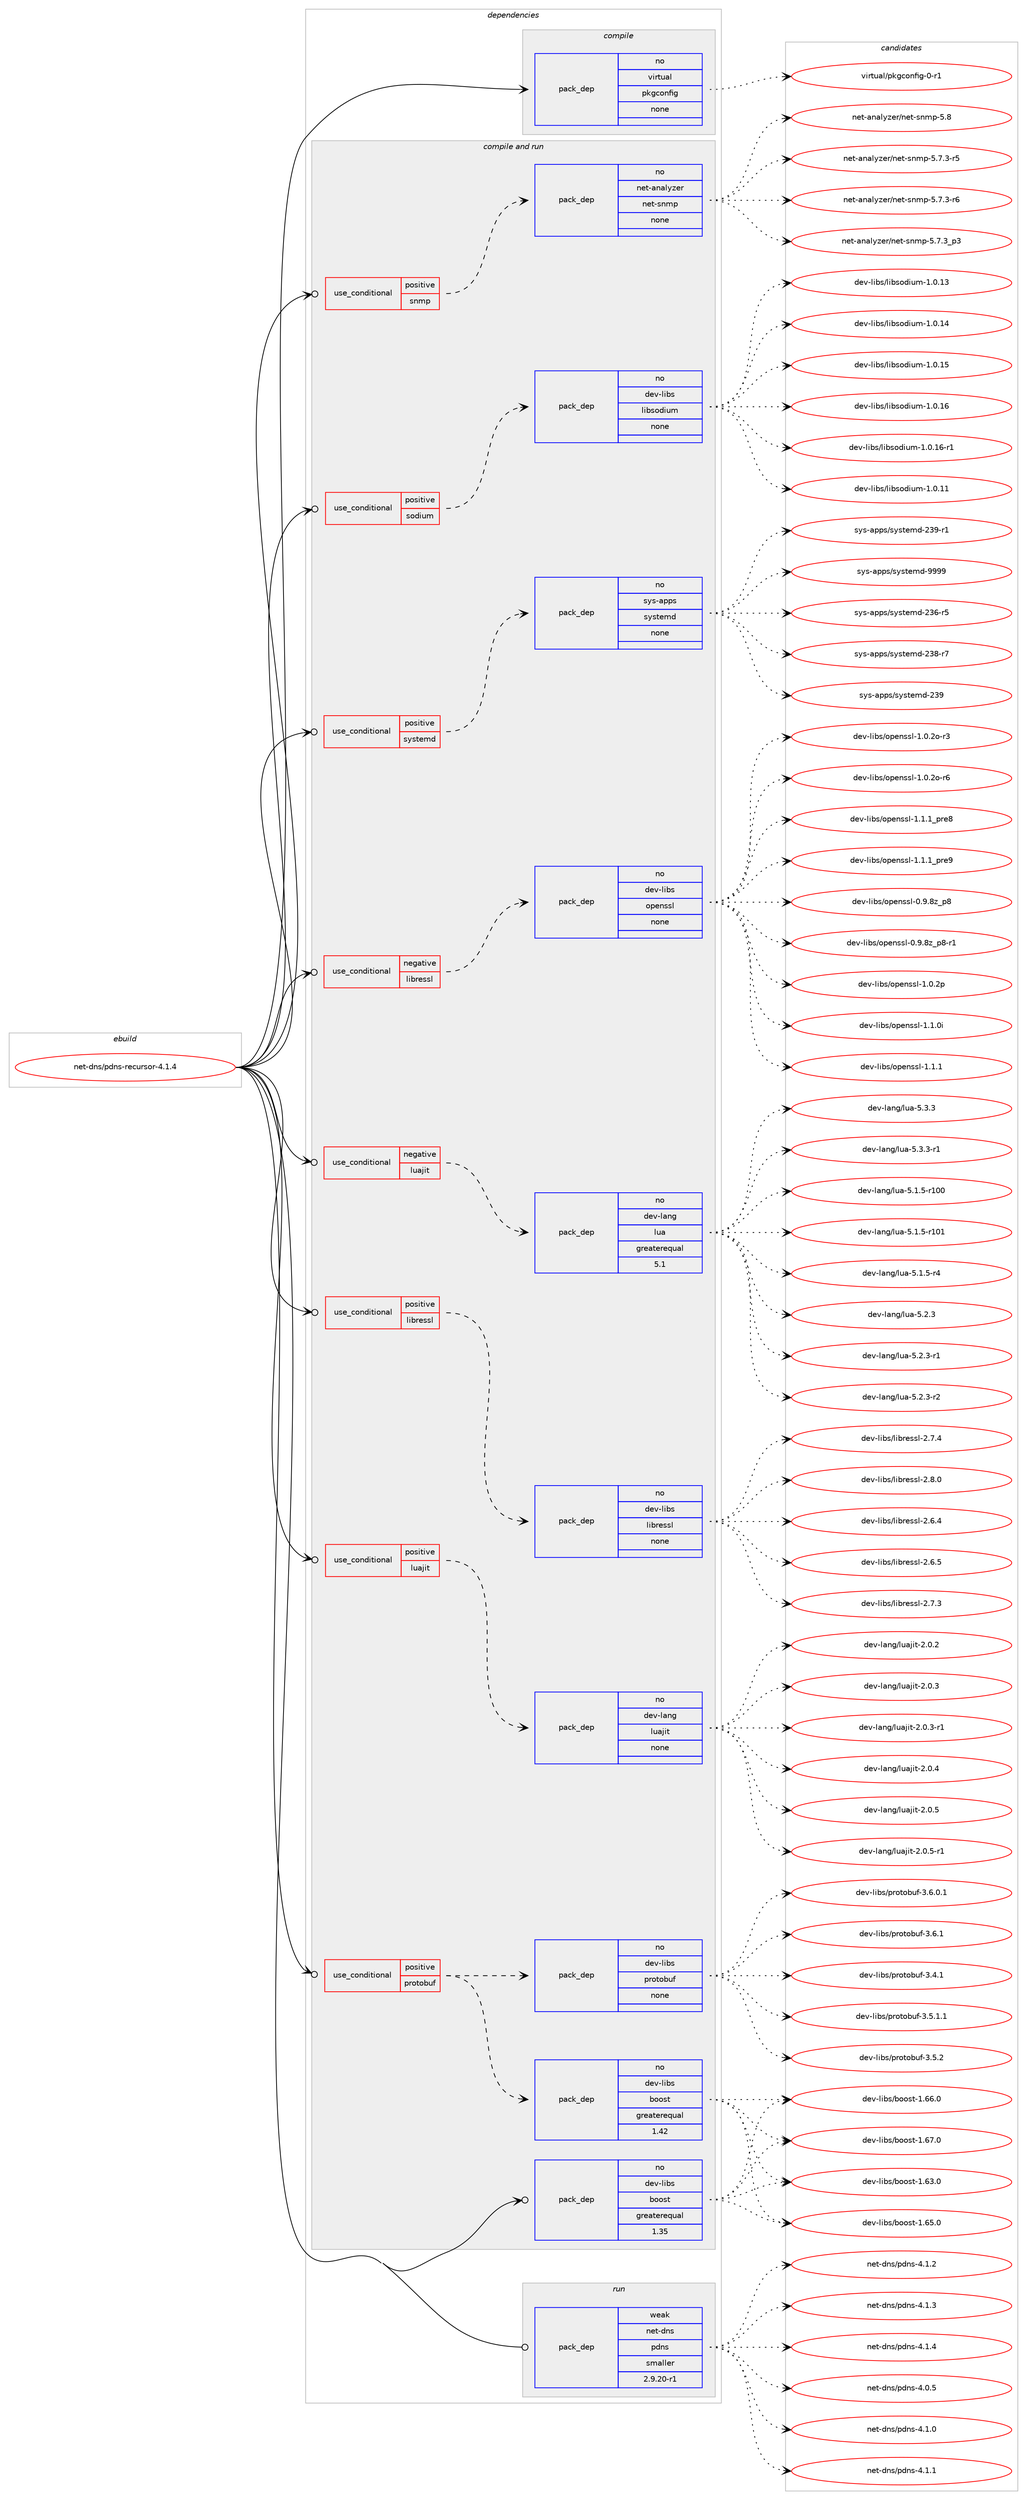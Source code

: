 digraph prolog {

# *************
# Graph options
# *************

newrank=true;
concentrate=true;
compound=true;
graph [rankdir=LR,fontname=Helvetica,fontsize=10,ranksep=1.5];#, ranksep=2.5, nodesep=0.2];
edge  [arrowhead=vee];
node  [fontname=Helvetica,fontsize=10];

# **********
# The ebuild
# **********

subgraph cluster_leftcol {
color=gray;
rank=same;
label=<<i>ebuild</i>>;
id [label="net-dns/pdns-recursor-4.1.4", color=red, width=4, href="../net-dns/pdns-recursor-4.1.4.svg"];
}

# ****************
# The dependencies
# ****************

subgraph cluster_midcol {
color=gray;
label=<<i>dependencies</i>>;
subgraph cluster_compile {
fillcolor="#eeeeee";
style=filled;
label=<<i>compile</i>>;
subgraph pack8739 {
dependency12923 [label=<<TABLE BORDER="0" CELLBORDER="1" CELLSPACING="0" CELLPADDING="4" WIDTH="220"><TR><TD ROWSPAN="6" CELLPADDING="30">pack_dep</TD></TR><TR><TD WIDTH="110">no</TD></TR><TR><TD>virtual</TD></TR><TR><TD>pkgconfig</TD></TR><TR><TD>none</TD></TR><TR><TD></TD></TR></TABLE>>, shape=none, color=blue];
}
id:e -> dependency12923:w [weight=20,style="solid",arrowhead="vee"];
}
subgraph cluster_compileandrun {
fillcolor="#eeeeee";
style=filled;
label=<<i>compile and run</i>>;
subgraph cond3970 {
dependency12924 [label=<<TABLE BORDER="0" CELLBORDER="1" CELLSPACING="0" CELLPADDING="4"><TR><TD ROWSPAN="3" CELLPADDING="10">use_conditional</TD></TR><TR><TD>negative</TD></TR><TR><TD>libressl</TD></TR></TABLE>>, shape=none, color=red];
subgraph pack8740 {
dependency12925 [label=<<TABLE BORDER="0" CELLBORDER="1" CELLSPACING="0" CELLPADDING="4" WIDTH="220"><TR><TD ROWSPAN="6" CELLPADDING="30">pack_dep</TD></TR><TR><TD WIDTH="110">no</TD></TR><TR><TD>dev-libs</TD></TR><TR><TD>openssl</TD></TR><TR><TD>none</TD></TR><TR><TD></TD></TR></TABLE>>, shape=none, color=blue];
}
dependency12924:e -> dependency12925:w [weight=20,style="dashed",arrowhead="vee"];
}
id:e -> dependency12924:w [weight=20,style="solid",arrowhead="odotvee"];
subgraph cond3971 {
dependency12926 [label=<<TABLE BORDER="0" CELLBORDER="1" CELLSPACING="0" CELLPADDING="4"><TR><TD ROWSPAN="3" CELLPADDING="10">use_conditional</TD></TR><TR><TD>negative</TD></TR><TR><TD>luajit</TD></TR></TABLE>>, shape=none, color=red];
subgraph pack8741 {
dependency12927 [label=<<TABLE BORDER="0" CELLBORDER="1" CELLSPACING="0" CELLPADDING="4" WIDTH="220"><TR><TD ROWSPAN="6" CELLPADDING="30">pack_dep</TD></TR><TR><TD WIDTH="110">no</TD></TR><TR><TD>dev-lang</TD></TR><TR><TD>lua</TD></TR><TR><TD>greaterequal</TD></TR><TR><TD>5.1</TD></TR></TABLE>>, shape=none, color=blue];
}
dependency12926:e -> dependency12927:w [weight=20,style="dashed",arrowhead="vee"];
}
id:e -> dependency12926:w [weight=20,style="solid",arrowhead="odotvee"];
subgraph cond3972 {
dependency12928 [label=<<TABLE BORDER="0" CELLBORDER="1" CELLSPACING="0" CELLPADDING="4"><TR><TD ROWSPAN="3" CELLPADDING="10">use_conditional</TD></TR><TR><TD>positive</TD></TR><TR><TD>libressl</TD></TR></TABLE>>, shape=none, color=red];
subgraph pack8742 {
dependency12929 [label=<<TABLE BORDER="0" CELLBORDER="1" CELLSPACING="0" CELLPADDING="4" WIDTH="220"><TR><TD ROWSPAN="6" CELLPADDING="30">pack_dep</TD></TR><TR><TD WIDTH="110">no</TD></TR><TR><TD>dev-libs</TD></TR><TR><TD>libressl</TD></TR><TR><TD>none</TD></TR><TR><TD></TD></TR></TABLE>>, shape=none, color=blue];
}
dependency12928:e -> dependency12929:w [weight=20,style="dashed",arrowhead="vee"];
}
id:e -> dependency12928:w [weight=20,style="solid",arrowhead="odotvee"];
subgraph cond3973 {
dependency12930 [label=<<TABLE BORDER="0" CELLBORDER="1" CELLSPACING="0" CELLPADDING="4"><TR><TD ROWSPAN="3" CELLPADDING="10">use_conditional</TD></TR><TR><TD>positive</TD></TR><TR><TD>luajit</TD></TR></TABLE>>, shape=none, color=red];
subgraph pack8743 {
dependency12931 [label=<<TABLE BORDER="0" CELLBORDER="1" CELLSPACING="0" CELLPADDING="4" WIDTH="220"><TR><TD ROWSPAN="6" CELLPADDING="30">pack_dep</TD></TR><TR><TD WIDTH="110">no</TD></TR><TR><TD>dev-lang</TD></TR><TR><TD>luajit</TD></TR><TR><TD>none</TD></TR><TR><TD></TD></TR></TABLE>>, shape=none, color=blue];
}
dependency12930:e -> dependency12931:w [weight=20,style="dashed",arrowhead="vee"];
}
id:e -> dependency12930:w [weight=20,style="solid",arrowhead="odotvee"];
subgraph cond3974 {
dependency12932 [label=<<TABLE BORDER="0" CELLBORDER="1" CELLSPACING="0" CELLPADDING="4"><TR><TD ROWSPAN="3" CELLPADDING="10">use_conditional</TD></TR><TR><TD>positive</TD></TR><TR><TD>protobuf</TD></TR></TABLE>>, shape=none, color=red];
subgraph pack8744 {
dependency12933 [label=<<TABLE BORDER="0" CELLBORDER="1" CELLSPACING="0" CELLPADDING="4" WIDTH="220"><TR><TD ROWSPAN="6" CELLPADDING="30">pack_dep</TD></TR><TR><TD WIDTH="110">no</TD></TR><TR><TD>dev-libs</TD></TR><TR><TD>protobuf</TD></TR><TR><TD>none</TD></TR><TR><TD></TD></TR></TABLE>>, shape=none, color=blue];
}
dependency12932:e -> dependency12933:w [weight=20,style="dashed",arrowhead="vee"];
subgraph pack8745 {
dependency12934 [label=<<TABLE BORDER="0" CELLBORDER="1" CELLSPACING="0" CELLPADDING="4" WIDTH="220"><TR><TD ROWSPAN="6" CELLPADDING="30">pack_dep</TD></TR><TR><TD WIDTH="110">no</TD></TR><TR><TD>dev-libs</TD></TR><TR><TD>boost</TD></TR><TR><TD>greaterequal</TD></TR><TR><TD>1.42</TD></TR></TABLE>>, shape=none, color=blue];
}
dependency12932:e -> dependency12934:w [weight=20,style="dashed",arrowhead="vee"];
}
id:e -> dependency12932:w [weight=20,style="solid",arrowhead="odotvee"];
subgraph cond3975 {
dependency12935 [label=<<TABLE BORDER="0" CELLBORDER="1" CELLSPACING="0" CELLPADDING="4"><TR><TD ROWSPAN="3" CELLPADDING="10">use_conditional</TD></TR><TR><TD>positive</TD></TR><TR><TD>snmp</TD></TR></TABLE>>, shape=none, color=red];
subgraph pack8746 {
dependency12936 [label=<<TABLE BORDER="0" CELLBORDER="1" CELLSPACING="0" CELLPADDING="4" WIDTH="220"><TR><TD ROWSPAN="6" CELLPADDING="30">pack_dep</TD></TR><TR><TD WIDTH="110">no</TD></TR><TR><TD>net-analyzer</TD></TR><TR><TD>net-snmp</TD></TR><TR><TD>none</TD></TR><TR><TD></TD></TR></TABLE>>, shape=none, color=blue];
}
dependency12935:e -> dependency12936:w [weight=20,style="dashed",arrowhead="vee"];
}
id:e -> dependency12935:w [weight=20,style="solid",arrowhead="odotvee"];
subgraph cond3976 {
dependency12937 [label=<<TABLE BORDER="0" CELLBORDER="1" CELLSPACING="0" CELLPADDING="4"><TR><TD ROWSPAN="3" CELLPADDING="10">use_conditional</TD></TR><TR><TD>positive</TD></TR><TR><TD>sodium</TD></TR></TABLE>>, shape=none, color=red];
subgraph pack8747 {
dependency12938 [label=<<TABLE BORDER="0" CELLBORDER="1" CELLSPACING="0" CELLPADDING="4" WIDTH="220"><TR><TD ROWSPAN="6" CELLPADDING="30">pack_dep</TD></TR><TR><TD WIDTH="110">no</TD></TR><TR><TD>dev-libs</TD></TR><TR><TD>libsodium</TD></TR><TR><TD>none</TD></TR><TR><TD></TD></TR></TABLE>>, shape=none, color=blue];
}
dependency12937:e -> dependency12938:w [weight=20,style="dashed",arrowhead="vee"];
}
id:e -> dependency12937:w [weight=20,style="solid",arrowhead="odotvee"];
subgraph cond3977 {
dependency12939 [label=<<TABLE BORDER="0" CELLBORDER="1" CELLSPACING="0" CELLPADDING="4"><TR><TD ROWSPAN="3" CELLPADDING="10">use_conditional</TD></TR><TR><TD>positive</TD></TR><TR><TD>systemd</TD></TR></TABLE>>, shape=none, color=red];
subgraph pack8748 {
dependency12940 [label=<<TABLE BORDER="0" CELLBORDER="1" CELLSPACING="0" CELLPADDING="4" WIDTH="220"><TR><TD ROWSPAN="6" CELLPADDING="30">pack_dep</TD></TR><TR><TD WIDTH="110">no</TD></TR><TR><TD>sys-apps</TD></TR><TR><TD>systemd</TD></TR><TR><TD>none</TD></TR><TR><TD></TD></TR></TABLE>>, shape=none, color=blue];
}
dependency12939:e -> dependency12940:w [weight=20,style="dashed",arrowhead="vee"];
}
id:e -> dependency12939:w [weight=20,style="solid",arrowhead="odotvee"];
subgraph pack8749 {
dependency12941 [label=<<TABLE BORDER="0" CELLBORDER="1" CELLSPACING="0" CELLPADDING="4" WIDTH="220"><TR><TD ROWSPAN="6" CELLPADDING="30">pack_dep</TD></TR><TR><TD WIDTH="110">no</TD></TR><TR><TD>dev-libs</TD></TR><TR><TD>boost</TD></TR><TR><TD>greaterequal</TD></TR><TR><TD>1.35</TD></TR></TABLE>>, shape=none, color=blue];
}
id:e -> dependency12941:w [weight=20,style="solid",arrowhead="odotvee"];
}
subgraph cluster_run {
fillcolor="#eeeeee";
style=filled;
label=<<i>run</i>>;
subgraph pack8750 {
dependency12942 [label=<<TABLE BORDER="0" CELLBORDER="1" CELLSPACING="0" CELLPADDING="4" WIDTH="220"><TR><TD ROWSPAN="6" CELLPADDING="30">pack_dep</TD></TR><TR><TD WIDTH="110">weak</TD></TR><TR><TD>net-dns</TD></TR><TR><TD>pdns</TD></TR><TR><TD>smaller</TD></TR><TR><TD>2.9.20-r1</TD></TR></TABLE>>, shape=none, color=blue];
}
id:e -> dependency12942:w [weight=20,style="solid",arrowhead="odot"];
}
}

# **************
# The candidates
# **************

subgraph cluster_choices {
rank=same;
color=gray;
label=<<i>candidates</i>>;

subgraph choice8739 {
color=black;
nodesep=1;
choice11810511411611797108471121071039911111010210510345484511449 [label="virtual/pkgconfig-0-r1", color=red, width=4,href="../virtual/pkgconfig-0-r1.svg"];
dependency12923:e -> choice11810511411611797108471121071039911111010210510345484511449:w [style=dotted,weight="100"];
}
subgraph choice8740 {
color=black;
nodesep=1;
choice1001011184510810598115471111121011101151151084549464846501114511451 [label="dev-libs/openssl-1.0.2o-r3", color=red, width=4,href="../dev-libs/openssl-1.0.2o-r3.svg"];
choice1001011184510810598115471111121011101151151084549464846501114511454 [label="dev-libs/openssl-1.0.2o-r6", color=red, width=4,href="../dev-libs/openssl-1.0.2o-r6.svg"];
choice1001011184510810598115471111121011101151151084549464946499511211410156 [label="dev-libs/openssl-1.1.1_pre8", color=red, width=4,href="../dev-libs/openssl-1.1.1_pre8.svg"];
choice1001011184510810598115471111121011101151151084549464946499511211410157 [label="dev-libs/openssl-1.1.1_pre9", color=red, width=4,href="../dev-libs/openssl-1.1.1_pre9.svg"];
choice1001011184510810598115471111121011101151151084548465746561229511256 [label="dev-libs/openssl-0.9.8z_p8", color=red, width=4,href="../dev-libs/openssl-0.9.8z_p8.svg"];
choice10010111845108105981154711111210111011511510845484657465612295112564511449 [label="dev-libs/openssl-0.9.8z_p8-r1", color=red, width=4,href="../dev-libs/openssl-0.9.8z_p8-r1.svg"];
choice100101118451081059811547111112101110115115108454946484650112 [label="dev-libs/openssl-1.0.2p", color=red, width=4,href="../dev-libs/openssl-1.0.2p.svg"];
choice100101118451081059811547111112101110115115108454946494648105 [label="dev-libs/openssl-1.1.0i", color=red, width=4,href="../dev-libs/openssl-1.1.0i.svg"];
choice100101118451081059811547111112101110115115108454946494649 [label="dev-libs/openssl-1.1.1", color=red, width=4,href="../dev-libs/openssl-1.1.1.svg"];
dependency12925:e -> choice1001011184510810598115471111121011101151151084549464846501114511451:w [style=dotted,weight="100"];
dependency12925:e -> choice1001011184510810598115471111121011101151151084549464846501114511454:w [style=dotted,weight="100"];
dependency12925:e -> choice1001011184510810598115471111121011101151151084549464946499511211410156:w [style=dotted,weight="100"];
dependency12925:e -> choice1001011184510810598115471111121011101151151084549464946499511211410157:w [style=dotted,weight="100"];
dependency12925:e -> choice1001011184510810598115471111121011101151151084548465746561229511256:w [style=dotted,weight="100"];
dependency12925:e -> choice10010111845108105981154711111210111011511510845484657465612295112564511449:w [style=dotted,weight="100"];
dependency12925:e -> choice100101118451081059811547111112101110115115108454946484650112:w [style=dotted,weight="100"];
dependency12925:e -> choice100101118451081059811547111112101110115115108454946494648105:w [style=dotted,weight="100"];
dependency12925:e -> choice100101118451081059811547111112101110115115108454946494649:w [style=dotted,weight="100"];
}
subgraph choice8741 {
color=black;
nodesep=1;
choice1001011184510897110103471081179745534649465345114494848 [label="dev-lang/lua-5.1.5-r100", color=red, width=4,href="../dev-lang/lua-5.1.5-r100.svg"];
choice1001011184510897110103471081179745534649465345114494849 [label="dev-lang/lua-5.1.5-r101", color=red, width=4,href="../dev-lang/lua-5.1.5-r101.svg"];
choice100101118451089711010347108117974553464946534511452 [label="dev-lang/lua-5.1.5-r4", color=red, width=4,href="../dev-lang/lua-5.1.5-r4.svg"];
choice10010111845108971101034710811797455346504651 [label="dev-lang/lua-5.2.3", color=red, width=4,href="../dev-lang/lua-5.2.3.svg"];
choice100101118451089711010347108117974553465046514511449 [label="dev-lang/lua-5.2.3-r1", color=red, width=4,href="../dev-lang/lua-5.2.3-r1.svg"];
choice100101118451089711010347108117974553465046514511450 [label="dev-lang/lua-5.2.3-r2", color=red, width=4,href="../dev-lang/lua-5.2.3-r2.svg"];
choice10010111845108971101034710811797455346514651 [label="dev-lang/lua-5.3.3", color=red, width=4,href="../dev-lang/lua-5.3.3.svg"];
choice100101118451089711010347108117974553465146514511449 [label="dev-lang/lua-5.3.3-r1", color=red, width=4,href="../dev-lang/lua-5.3.3-r1.svg"];
dependency12927:e -> choice1001011184510897110103471081179745534649465345114494848:w [style=dotted,weight="100"];
dependency12927:e -> choice1001011184510897110103471081179745534649465345114494849:w [style=dotted,weight="100"];
dependency12927:e -> choice100101118451089711010347108117974553464946534511452:w [style=dotted,weight="100"];
dependency12927:e -> choice10010111845108971101034710811797455346504651:w [style=dotted,weight="100"];
dependency12927:e -> choice100101118451089711010347108117974553465046514511449:w [style=dotted,weight="100"];
dependency12927:e -> choice100101118451089711010347108117974553465046514511450:w [style=dotted,weight="100"];
dependency12927:e -> choice10010111845108971101034710811797455346514651:w [style=dotted,weight="100"];
dependency12927:e -> choice100101118451089711010347108117974553465146514511449:w [style=dotted,weight="100"];
}
subgraph choice8742 {
color=black;
nodesep=1;
choice10010111845108105981154710810598114101115115108455046544652 [label="dev-libs/libressl-2.6.4", color=red, width=4,href="../dev-libs/libressl-2.6.4.svg"];
choice10010111845108105981154710810598114101115115108455046544653 [label="dev-libs/libressl-2.6.5", color=red, width=4,href="../dev-libs/libressl-2.6.5.svg"];
choice10010111845108105981154710810598114101115115108455046554651 [label="dev-libs/libressl-2.7.3", color=red, width=4,href="../dev-libs/libressl-2.7.3.svg"];
choice10010111845108105981154710810598114101115115108455046554652 [label="dev-libs/libressl-2.7.4", color=red, width=4,href="../dev-libs/libressl-2.7.4.svg"];
choice10010111845108105981154710810598114101115115108455046564648 [label="dev-libs/libressl-2.8.0", color=red, width=4,href="../dev-libs/libressl-2.8.0.svg"];
dependency12929:e -> choice10010111845108105981154710810598114101115115108455046544652:w [style=dotted,weight="100"];
dependency12929:e -> choice10010111845108105981154710810598114101115115108455046544653:w [style=dotted,weight="100"];
dependency12929:e -> choice10010111845108105981154710810598114101115115108455046554651:w [style=dotted,weight="100"];
dependency12929:e -> choice10010111845108105981154710810598114101115115108455046554652:w [style=dotted,weight="100"];
dependency12929:e -> choice10010111845108105981154710810598114101115115108455046564648:w [style=dotted,weight="100"];
}
subgraph choice8743 {
color=black;
nodesep=1;
choice10010111845108971101034710811797106105116455046484650 [label="dev-lang/luajit-2.0.2", color=red, width=4,href="../dev-lang/luajit-2.0.2.svg"];
choice10010111845108971101034710811797106105116455046484651 [label="dev-lang/luajit-2.0.3", color=red, width=4,href="../dev-lang/luajit-2.0.3.svg"];
choice100101118451089711010347108117971061051164550464846514511449 [label="dev-lang/luajit-2.0.3-r1", color=red, width=4,href="../dev-lang/luajit-2.0.3-r1.svg"];
choice10010111845108971101034710811797106105116455046484652 [label="dev-lang/luajit-2.0.4", color=red, width=4,href="../dev-lang/luajit-2.0.4.svg"];
choice10010111845108971101034710811797106105116455046484653 [label="dev-lang/luajit-2.0.5", color=red, width=4,href="../dev-lang/luajit-2.0.5.svg"];
choice100101118451089711010347108117971061051164550464846534511449 [label="dev-lang/luajit-2.0.5-r1", color=red, width=4,href="../dev-lang/luajit-2.0.5-r1.svg"];
dependency12931:e -> choice10010111845108971101034710811797106105116455046484650:w [style=dotted,weight="100"];
dependency12931:e -> choice10010111845108971101034710811797106105116455046484651:w [style=dotted,weight="100"];
dependency12931:e -> choice100101118451089711010347108117971061051164550464846514511449:w [style=dotted,weight="100"];
dependency12931:e -> choice10010111845108971101034710811797106105116455046484652:w [style=dotted,weight="100"];
dependency12931:e -> choice10010111845108971101034710811797106105116455046484653:w [style=dotted,weight="100"];
dependency12931:e -> choice100101118451089711010347108117971061051164550464846534511449:w [style=dotted,weight="100"];
}
subgraph choice8744 {
color=black;
nodesep=1;
choice10010111845108105981154711211411111611198117102455146524649 [label="dev-libs/protobuf-3.4.1", color=red, width=4,href="../dev-libs/protobuf-3.4.1.svg"];
choice100101118451081059811547112114111116111981171024551465346494649 [label="dev-libs/protobuf-3.5.1.1", color=red, width=4,href="../dev-libs/protobuf-3.5.1.1.svg"];
choice10010111845108105981154711211411111611198117102455146534650 [label="dev-libs/protobuf-3.5.2", color=red, width=4,href="../dev-libs/protobuf-3.5.2.svg"];
choice100101118451081059811547112114111116111981171024551465446484649 [label="dev-libs/protobuf-3.6.0.1", color=red, width=4,href="../dev-libs/protobuf-3.6.0.1.svg"];
choice10010111845108105981154711211411111611198117102455146544649 [label="dev-libs/protobuf-3.6.1", color=red, width=4,href="../dev-libs/protobuf-3.6.1.svg"];
dependency12933:e -> choice10010111845108105981154711211411111611198117102455146524649:w [style=dotted,weight="100"];
dependency12933:e -> choice100101118451081059811547112114111116111981171024551465346494649:w [style=dotted,weight="100"];
dependency12933:e -> choice10010111845108105981154711211411111611198117102455146534650:w [style=dotted,weight="100"];
dependency12933:e -> choice100101118451081059811547112114111116111981171024551465446484649:w [style=dotted,weight="100"];
dependency12933:e -> choice10010111845108105981154711211411111611198117102455146544649:w [style=dotted,weight="100"];
}
subgraph choice8745 {
color=black;
nodesep=1;
choice1001011184510810598115479811111111511645494654514648 [label="dev-libs/boost-1.63.0", color=red, width=4,href="../dev-libs/boost-1.63.0.svg"];
choice1001011184510810598115479811111111511645494654534648 [label="dev-libs/boost-1.65.0", color=red, width=4,href="../dev-libs/boost-1.65.0.svg"];
choice1001011184510810598115479811111111511645494654544648 [label="dev-libs/boost-1.66.0", color=red, width=4,href="../dev-libs/boost-1.66.0.svg"];
choice1001011184510810598115479811111111511645494654554648 [label="dev-libs/boost-1.67.0", color=red, width=4,href="../dev-libs/boost-1.67.0.svg"];
dependency12934:e -> choice1001011184510810598115479811111111511645494654514648:w [style=dotted,weight="100"];
dependency12934:e -> choice1001011184510810598115479811111111511645494654534648:w [style=dotted,weight="100"];
dependency12934:e -> choice1001011184510810598115479811111111511645494654544648:w [style=dotted,weight="100"];
dependency12934:e -> choice1001011184510810598115479811111111511645494654554648:w [style=dotted,weight="100"];
}
subgraph choice8746 {
color=black;
nodesep=1;
choice11010111645971109710812112210111447110101116451151101091124553465546514511453 [label="net-analyzer/net-snmp-5.7.3-r5", color=red, width=4,href="../net-analyzer/net-snmp-5.7.3-r5.svg"];
choice11010111645971109710812112210111447110101116451151101091124553465546514511454 [label="net-analyzer/net-snmp-5.7.3-r6", color=red, width=4,href="../net-analyzer/net-snmp-5.7.3-r6.svg"];
choice11010111645971109710812112210111447110101116451151101091124553465546519511251 [label="net-analyzer/net-snmp-5.7.3_p3", color=red, width=4,href="../net-analyzer/net-snmp-5.7.3_p3.svg"];
choice110101116459711097108121122101114471101011164511511010911245534656 [label="net-analyzer/net-snmp-5.8", color=red, width=4,href="../net-analyzer/net-snmp-5.8.svg"];
dependency12936:e -> choice11010111645971109710812112210111447110101116451151101091124553465546514511453:w [style=dotted,weight="100"];
dependency12936:e -> choice11010111645971109710812112210111447110101116451151101091124553465546514511454:w [style=dotted,weight="100"];
dependency12936:e -> choice11010111645971109710812112210111447110101116451151101091124553465546519511251:w [style=dotted,weight="100"];
dependency12936:e -> choice110101116459711097108121122101114471101011164511511010911245534656:w [style=dotted,weight="100"];
}
subgraph choice8747 {
color=black;
nodesep=1;
choice1001011184510810598115471081059811511110010511710945494648464949 [label="dev-libs/libsodium-1.0.11", color=red, width=4,href="../dev-libs/libsodium-1.0.11.svg"];
choice1001011184510810598115471081059811511110010511710945494648464951 [label="dev-libs/libsodium-1.0.13", color=red, width=4,href="../dev-libs/libsodium-1.0.13.svg"];
choice1001011184510810598115471081059811511110010511710945494648464952 [label="dev-libs/libsodium-1.0.14", color=red, width=4,href="../dev-libs/libsodium-1.0.14.svg"];
choice1001011184510810598115471081059811511110010511710945494648464953 [label="dev-libs/libsodium-1.0.15", color=red, width=4,href="../dev-libs/libsodium-1.0.15.svg"];
choice1001011184510810598115471081059811511110010511710945494648464954 [label="dev-libs/libsodium-1.0.16", color=red, width=4,href="../dev-libs/libsodium-1.0.16.svg"];
choice10010111845108105981154710810598115111100105117109454946484649544511449 [label="dev-libs/libsodium-1.0.16-r1", color=red, width=4,href="../dev-libs/libsodium-1.0.16-r1.svg"];
dependency12938:e -> choice1001011184510810598115471081059811511110010511710945494648464949:w [style=dotted,weight="100"];
dependency12938:e -> choice1001011184510810598115471081059811511110010511710945494648464951:w [style=dotted,weight="100"];
dependency12938:e -> choice1001011184510810598115471081059811511110010511710945494648464952:w [style=dotted,weight="100"];
dependency12938:e -> choice1001011184510810598115471081059811511110010511710945494648464953:w [style=dotted,weight="100"];
dependency12938:e -> choice1001011184510810598115471081059811511110010511710945494648464954:w [style=dotted,weight="100"];
dependency12938:e -> choice10010111845108105981154710810598115111100105117109454946484649544511449:w [style=dotted,weight="100"];
}
subgraph choice8748 {
color=black;
nodesep=1;
choice115121115459711211211547115121115116101109100455051544511453 [label="sys-apps/systemd-236-r5", color=red, width=4,href="../sys-apps/systemd-236-r5.svg"];
choice115121115459711211211547115121115116101109100455051564511455 [label="sys-apps/systemd-238-r7", color=red, width=4,href="../sys-apps/systemd-238-r7.svg"];
choice11512111545971121121154711512111511610110910045505157 [label="sys-apps/systemd-239", color=red, width=4,href="../sys-apps/systemd-239.svg"];
choice115121115459711211211547115121115116101109100455051574511449 [label="sys-apps/systemd-239-r1", color=red, width=4,href="../sys-apps/systemd-239-r1.svg"];
choice1151211154597112112115471151211151161011091004557575757 [label="sys-apps/systemd-9999", color=red, width=4,href="../sys-apps/systemd-9999.svg"];
dependency12940:e -> choice115121115459711211211547115121115116101109100455051544511453:w [style=dotted,weight="100"];
dependency12940:e -> choice115121115459711211211547115121115116101109100455051564511455:w [style=dotted,weight="100"];
dependency12940:e -> choice11512111545971121121154711512111511610110910045505157:w [style=dotted,weight="100"];
dependency12940:e -> choice115121115459711211211547115121115116101109100455051574511449:w [style=dotted,weight="100"];
dependency12940:e -> choice1151211154597112112115471151211151161011091004557575757:w [style=dotted,weight="100"];
}
subgraph choice8749 {
color=black;
nodesep=1;
choice1001011184510810598115479811111111511645494654514648 [label="dev-libs/boost-1.63.0", color=red, width=4,href="../dev-libs/boost-1.63.0.svg"];
choice1001011184510810598115479811111111511645494654534648 [label="dev-libs/boost-1.65.0", color=red, width=4,href="../dev-libs/boost-1.65.0.svg"];
choice1001011184510810598115479811111111511645494654544648 [label="dev-libs/boost-1.66.0", color=red, width=4,href="../dev-libs/boost-1.66.0.svg"];
choice1001011184510810598115479811111111511645494654554648 [label="dev-libs/boost-1.67.0", color=red, width=4,href="../dev-libs/boost-1.67.0.svg"];
dependency12941:e -> choice1001011184510810598115479811111111511645494654514648:w [style=dotted,weight="100"];
dependency12941:e -> choice1001011184510810598115479811111111511645494654534648:w [style=dotted,weight="100"];
dependency12941:e -> choice1001011184510810598115479811111111511645494654544648:w [style=dotted,weight="100"];
dependency12941:e -> choice1001011184510810598115479811111111511645494654554648:w [style=dotted,weight="100"];
}
subgraph choice8750 {
color=black;
nodesep=1;
choice1101011164510011011547112100110115455246484653 [label="net-dns/pdns-4.0.5", color=red, width=4,href="../net-dns/pdns-4.0.5.svg"];
choice1101011164510011011547112100110115455246494648 [label="net-dns/pdns-4.1.0", color=red, width=4,href="../net-dns/pdns-4.1.0.svg"];
choice1101011164510011011547112100110115455246494649 [label="net-dns/pdns-4.1.1", color=red, width=4,href="../net-dns/pdns-4.1.1.svg"];
choice1101011164510011011547112100110115455246494650 [label="net-dns/pdns-4.1.2", color=red, width=4,href="../net-dns/pdns-4.1.2.svg"];
choice1101011164510011011547112100110115455246494651 [label="net-dns/pdns-4.1.3", color=red, width=4,href="../net-dns/pdns-4.1.3.svg"];
choice1101011164510011011547112100110115455246494652 [label="net-dns/pdns-4.1.4", color=red, width=4,href="../net-dns/pdns-4.1.4.svg"];
dependency12942:e -> choice1101011164510011011547112100110115455246484653:w [style=dotted,weight="100"];
dependency12942:e -> choice1101011164510011011547112100110115455246494648:w [style=dotted,weight="100"];
dependency12942:e -> choice1101011164510011011547112100110115455246494649:w [style=dotted,weight="100"];
dependency12942:e -> choice1101011164510011011547112100110115455246494650:w [style=dotted,weight="100"];
dependency12942:e -> choice1101011164510011011547112100110115455246494651:w [style=dotted,weight="100"];
dependency12942:e -> choice1101011164510011011547112100110115455246494652:w [style=dotted,weight="100"];
}
}

}

